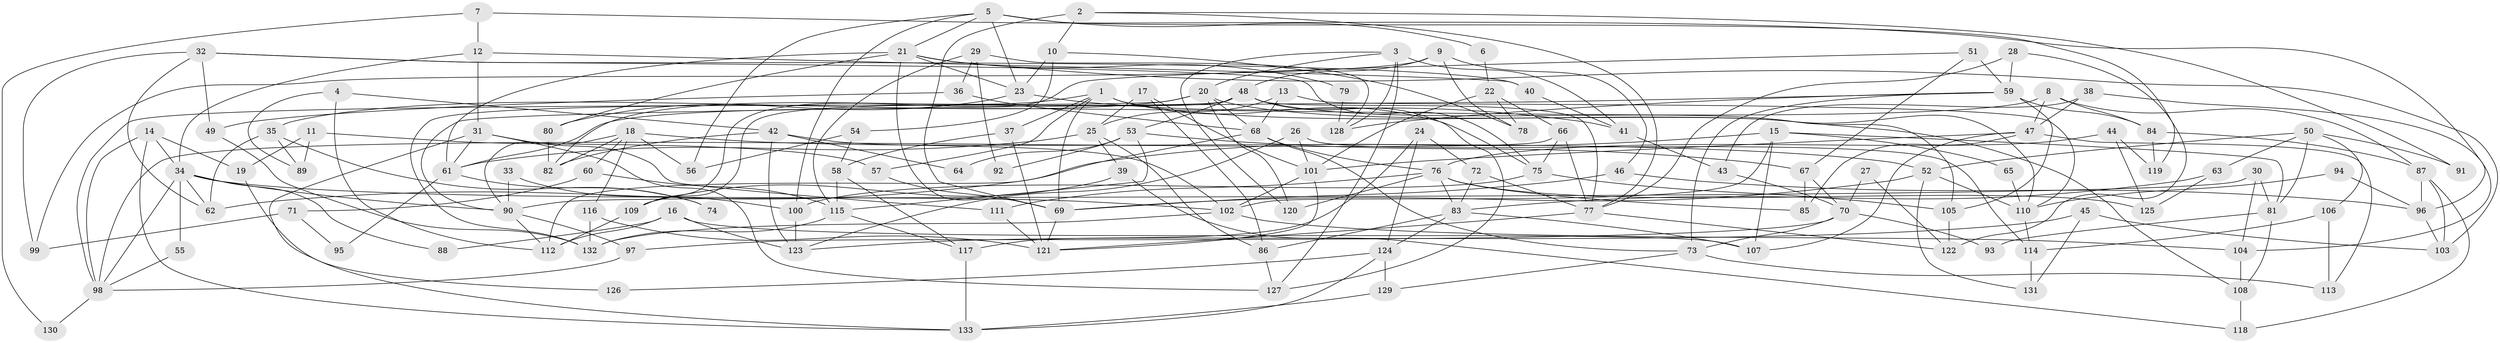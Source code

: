 // Generated by graph-tools (version 1.1) at 2025/50/03/09/25 03:50:10]
// undirected, 133 vertices, 266 edges
graph export_dot {
graph [start="1"]
  node [color=gray90,style=filled];
  1;
  2;
  3;
  4;
  5;
  6;
  7;
  8;
  9;
  10;
  11;
  12;
  13;
  14;
  15;
  16;
  17;
  18;
  19;
  20;
  21;
  22;
  23;
  24;
  25;
  26;
  27;
  28;
  29;
  30;
  31;
  32;
  33;
  34;
  35;
  36;
  37;
  38;
  39;
  40;
  41;
  42;
  43;
  44;
  45;
  46;
  47;
  48;
  49;
  50;
  51;
  52;
  53;
  54;
  55;
  56;
  57;
  58;
  59;
  60;
  61;
  62;
  63;
  64;
  65;
  66;
  67;
  68;
  69;
  70;
  71;
  72;
  73;
  74;
  75;
  76;
  77;
  78;
  79;
  80;
  81;
  82;
  83;
  84;
  85;
  86;
  87;
  88;
  89;
  90;
  91;
  92;
  93;
  94;
  95;
  96;
  97;
  98;
  99;
  100;
  101;
  102;
  103;
  104;
  105;
  106;
  107;
  108;
  109;
  110;
  111;
  112;
  113;
  114;
  115;
  116;
  117;
  118;
  119;
  120;
  121;
  122;
  123;
  124;
  125;
  126;
  127;
  128;
  129;
  130;
  131;
  132;
  133;
  1 -- 37;
  1 -- 69;
  1 -- 57;
  1 -- 75;
  1 -- 82;
  1 -- 108;
  2 -- 10;
  2 -- 77;
  2 -- 69;
  2 -- 91;
  3 -- 127;
  3 -- 20;
  3 -- 41;
  3 -- 120;
  3 -- 128;
  4 -- 112;
  4 -- 42;
  4 -- 89;
  5 -- 100;
  5 -- 21;
  5 -- 6;
  5 -- 23;
  5 -- 56;
  5 -- 119;
  6 -- 22;
  7 -- 12;
  7 -- 96;
  7 -- 130;
  8 -- 47;
  8 -- 84;
  8 -- 61;
  8 -- 87;
  9 -- 48;
  9 -- 78;
  9 -- 46;
  9 -- 99;
  10 -- 23;
  10 -- 54;
  10 -- 78;
  11 -- 57;
  11 -- 89;
  11 -- 19;
  12 -- 34;
  12 -- 31;
  12 -- 40;
  13 -- 110;
  13 -- 68;
  13 -- 25;
  14 -- 34;
  14 -- 133;
  14 -- 19;
  14 -- 98;
  15 -- 62;
  15 -- 102;
  15 -- 65;
  15 -- 81;
  15 -- 107;
  16 -- 123;
  16 -- 107;
  16 -- 88;
  16 -- 112;
  17 -- 25;
  17 -- 86;
  17 -- 101;
  18 -- 116;
  18 -- 52;
  18 -- 56;
  18 -- 60;
  18 -- 82;
  18 -- 90;
  19 -- 126;
  20 -- 98;
  20 -- 68;
  20 -- 35;
  20 -- 110;
  20 -- 120;
  21 -- 61;
  21 -- 80;
  21 -- 23;
  21 -- 69;
  21 -- 79;
  21 -- 103;
  22 -- 101;
  22 -- 66;
  22 -- 78;
  23 -- 41;
  23 -- 80;
  24 -- 72;
  24 -- 117;
  24 -- 124;
  25 -- 61;
  25 -- 39;
  25 -- 86;
  26 -- 114;
  26 -- 101;
  26 -- 123;
  27 -- 122;
  27 -- 70;
  28 -- 59;
  28 -- 77;
  28 -- 122;
  29 -- 36;
  29 -- 128;
  29 -- 92;
  29 -- 115;
  30 -- 81;
  30 -- 104;
  30 -- 90;
  31 -- 127;
  31 -- 111;
  31 -- 61;
  31 -- 133;
  32 -- 75;
  32 -- 40;
  32 -- 49;
  32 -- 62;
  32 -- 99;
  33 -- 100;
  33 -- 90;
  34 -- 98;
  34 -- 90;
  34 -- 55;
  34 -- 62;
  34 -- 88;
  34 -- 102;
  35 -- 62;
  35 -- 74;
  35 -- 89;
  36 -- 68;
  36 -- 49;
  37 -- 121;
  37 -- 58;
  38 -- 47;
  38 -- 43;
  38 -- 104;
  39 -- 109;
  39 -- 118;
  40 -- 41;
  41 -- 43;
  42 -- 82;
  42 -- 102;
  42 -- 64;
  42 -- 123;
  43 -- 70;
  44 -- 119;
  44 -- 76;
  44 -- 125;
  45 -- 123;
  45 -- 103;
  45 -- 131;
  46 -- 69;
  46 -- 96;
  47 -- 101;
  47 -- 107;
  47 -- 85;
  47 -- 113;
  48 -- 105;
  48 -- 109;
  48 -- 53;
  48 -- 77;
  48 -- 127;
  48 -- 132;
  49 -- 132;
  50 -- 106;
  50 -- 81;
  50 -- 52;
  50 -- 63;
  50 -- 91;
  51 -- 67;
  51 -- 59;
  51 -- 109;
  52 -- 69;
  52 -- 110;
  52 -- 131;
  53 -- 115;
  53 -- 64;
  53 -- 67;
  53 -- 92;
  54 -- 56;
  54 -- 58;
  55 -- 98;
  57 -- 69;
  58 -- 115;
  58 -- 117;
  59 -- 90;
  59 -- 105;
  59 -- 73;
  59 -- 84;
  59 -- 128;
  60 -- 115;
  60 -- 71;
  61 -- 74;
  61 -- 95;
  63 -- 125;
  63 -- 83;
  65 -- 110;
  66 -- 98;
  66 -- 77;
  66 -- 75;
  67 -- 85;
  67 -- 70;
  68 -- 76;
  68 -- 112;
  68 -- 73;
  69 -- 121;
  70 -- 73;
  70 -- 93;
  70 -- 97;
  71 -- 99;
  71 -- 95;
  72 -- 77;
  72 -- 83;
  73 -- 113;
  73 -- 129;
  75 -- 100;
  75 -- 105;
  76 -- 120;
  76 -- 83;
  76 -- 85;
  76 -- 111;
  76 -- 125;
  77 -- 121;
  77 -- 122;
  79 -- 128;
  80 -- 82;
  81 -- 108;
  81 -- 93;
  83 -- 124;
  83 -- 86;
  83 -- 107;
  84 -- 87;
  84 -- 119;
  86 -- 127;
  87 -- 96;
  87 -- 103;
  87 -- 118;
  90 -- 97;
  90 -- 112;
  94 -- 110;
  94 -- 96;
  96 -- 103;
  97 -- 98;
  98 -- 130;
  100 -- 123;
  101 -- 102;
  101 -- 121;
  102 -- 104;
  102 -- 132;
  104 -- 108;
  105 -- 122;
  106 -- 113;
  106 -- 114;
  108 -- 118;
  109 -- 112;
  110 -- 114;
  111 -- 121;
  114 -- 131;
  115 -- 132;
  115 -- 117;
  116 -- 132;
  116 -- 121;
  117 -- 133;
  124 -- 133;
  124 -- 126;
  124 -- 129;
  129 -- 133;
}
